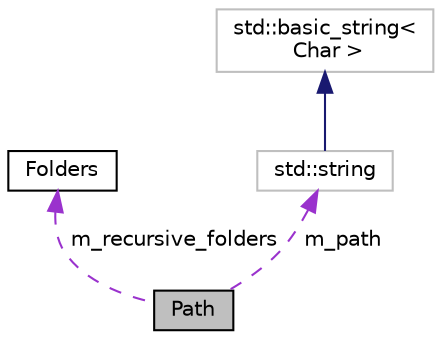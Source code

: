 digraph "Path"
{
 // LATEX_PDF_SIZE
  edge [fontname="Helvetica",fontsize="10",labelfontname="Helvetica",labelfontsize="10"];
  node [fontname="Helvetica",fontsize="10",shape=record];
  Node1 [label="Path",height=0.2,width=0.4,color="black", fillcolor="grey75", style="filled", fontcolor="black",tooltip="Object used to hold the complete path of a giver folder."];
  Node2 -> Node1 [dir="back",color="darkorchid3",fontsize="10",style="dashed",label=" m_recursive_folders" ,fontname="Helvetica"];
  Node2 [label="Folders",height=0.2,width=0.4,color="black", fillcolor="white", style="filled",URL="$class_folders.html",tooltip="Object used to hold a list of folders."];
  Node3 -> Node1 [dir="back",color="darkorchid3",fontsize="10",style="dashed",label=" m_path" ,fontname="Helvetica"];
  Node3 [label="std::string",height=0.2,width=0.4,color="grey75", fillcolor="white", style="filled",tooltip=" "];
  Node4 -> Node3 [dir="back",color="midnightblue",fontsize="10",style="solid",fontname="Helvetica"];
  Node4 [label="std::basic_string\<\l Char \>",height=0.2,width=0.4,color="grey75", fillcolor="white", style="filled",tooltip=" "];
}
